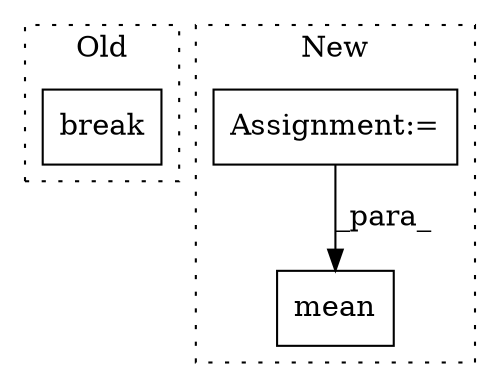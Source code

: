 digraph G {
subgraph cluster0 {
1 [label="break" a="10" s="4692" l="6" shape="box"];
label = "Old";
style="dotted";
}
subgraph cluster1 {
2 [label="mean" a="32" s="4708,4722" l="5,1" shape="box"];
3 [label="Assignment:=" a="7" s="4027" l="1" shape="box"];
label = "New";
style="dotted";
}
3 -> 2 [label="_para_"];
}